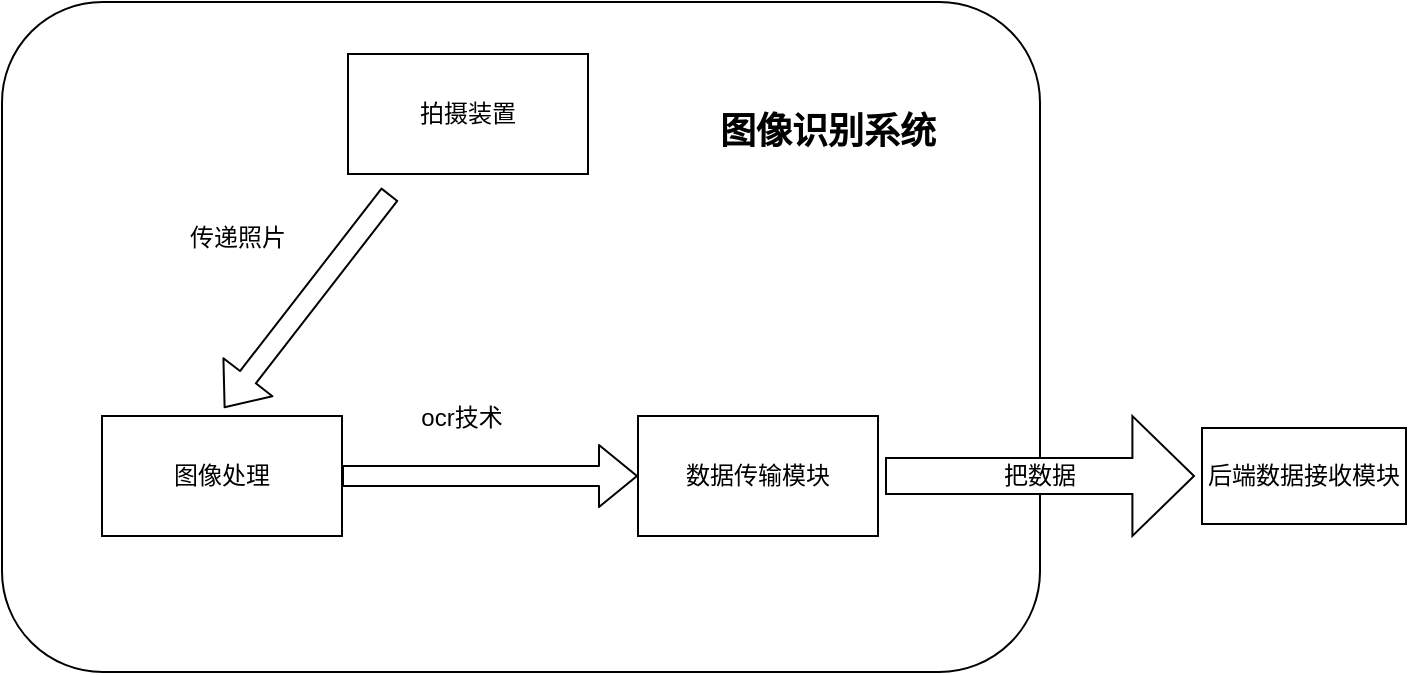 <mxfile>
    <diagram id="F8ls3r21k5mRH-CcAM5p" name="第 1 页">
        <mxGraphModel dx="938" dy="397" grid="0" gridSize="10" guides="1" tooltips="1" connect="1" arrows="1" fold="1" page="1" pageScale="1" pageWidth="827" pageHeight="1169" math="0" shadow="0">
            <root>
                <mxCell id="0"/>
                <mxCell id="1" parent="0"/>
                <mxCell id="2" value="" style="rounded=1;whiteSpace=wrap;html=1;fillColor=default;" parent="1" vertex="1">
                    <mxGeometry x="104" y="108" width="519" height="335" as="geometry"/>
                </mxCell>
                <mxCell id="6" value="" style="edgeStyle=none;shape=flexArrow;html=1;entryX=0;entryY=0.5;entryDx=0;entryDy=0;" parent="1" source="3" target="4" edge="1">
                    <mxGeometry relative="1" as="geometry">
                        <mxPoint x="374" y="345" as="targetPoint"/>
                    </mxGeometry>
                </mxCell>
                <mxCell id="3" value="图像处理" style="rounded=0;whiteSpace=wrap;html=1;" parent="1" vertex="1">
                    <mxGeometry x="154" y="315" width="120" height="60" as="geometry"/>
                </mxCell>
                <mxCell id="4" value="数据传输模块" style="rounded=0;whiteSpace=wrap;html=1;" parent="1" vertex="1">
                    <mxGeometry x="422" y="315" width="120" height="60" as="geometry"/>
                </mxCell>
                <mxCell id="7" value="ocr技术" style="text;strokeColor=none;align=center;fillColor=none;html=1;verticalAlign=middle;whiteSpace=wrap;rounded=0;" parent="1" vertex="1">
                    <mxGeometry x="304" y="301" width="60" height="30" as="geometry"/>
                </mxCell>
                <mxCell id="8" value="拍摄装置" style="rounded=0;whiteSpace=wrap;html=1;" parent="1" vertex="1">
                    <mxGeometry x="277" y="134" width="120" height="60" as="geometry"/>
                </mxCell>
                <mxCell id="9" value="" style="edgeStyle=none;shape=flexArrow;html=1;" parent="1" edge="1">
                    <mxGeometry relative="1" as="geometry">
                        <mxPoint x="298" y="204" as="sourcePoint"/>
                        <mxPoint x="215" y="311" as="targetPoint"/>
                    </mxGeometry>
                </mxCell>
                <mxCell id="10" value="传递照片" style="text;strokeColor=none;align=center;fillColor=none;html=1;verticalAlign=middle;whiteSpace=wrap;rounded=0;" parent="1" vertex="1">
                    <mxGeometry x="192" y="211" width="60" height="30" as="geometry"/>
                </mxCell>
                <mxCell id="11" value="把数据" style="shape=singleArrow;whiteSpace=wrap;html=1;" parent="1" vertex="1">
                    <mxGeometry x="546" y="315" width="154" height="60" as="geometry"/>
                </mxCell>
                <mxCell id="12" value="&lt;span style=&quot;font-size: 18px;&quot;&gt;&lt;b&gt;图像识别系统&lt;/b&gt;&lt;/span&gt;" style="text;strokeColor=none;align=center;fillColor=none;html=1;verticalAlign=middle;whiteSpace=wrap;rounded=0;" parent="1" vertex="1">
                    <mxGeometry x="425" y="130" width="184" height="85" as="geometry"/>
                </mxCell>
                <mxCell id="13" value="后端数据接收模块" style="rounded=0;whiteSpace=wrap;html=1;" vertex="1" parent="1">
                    <mxGeometry x="704" y="321" width="102" height="48" as="geometry"/>
                </mxCell>
            </root>
        </mxGraphModel>
    </diagram>
</mxfile>